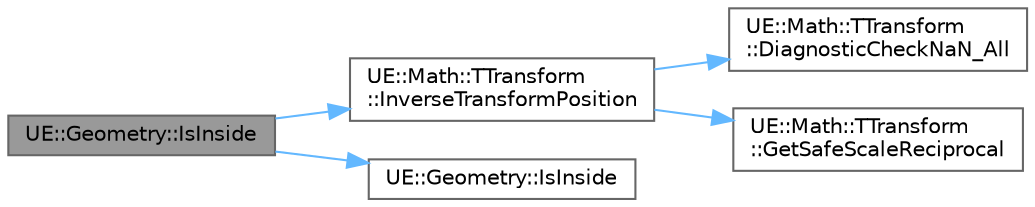 digraph "UE::Geometry::IsInside"
{
 // INTERACTIVE_SVG=YES
 // LATEX_PDF_SIZE
  bgcolor="transparent";
  edge [fontname=Helvetica,fontsize=10,labelfontname=Helvetica,labelfontsize=10];
  node [fontname=Helvetica,fontsize=10,shape=box,height=0.2,width=0.4];
  rankdir="LR";
  Node1 [id="Node000001",label="UE::Geometry::IsInside",height=0.2,width=0.4,color="gray40", fillcolor="grey60", style="filled", fontcolor="black",tooltip="Test if the axis-aligned bounding box of InnerSphere is completely inside the negative region of the ..."];
  Node1 -> Node2 [id="edge1_Node000001_Node000002",color="steelblue1",style="solid",tooltip=" "];
  Node2 [id="Node000002",label="UE::Math::TTransform\l::InverseTransformPosition",height=0.2,width=0.4,color="grey40", fillcolor="white", style="filled",URL="$d9/db6/structUE_1_1Math_1_1TTransform.html#a4cb67cafc9c6fe002eac43f9dfc198c3",tooltip="Inverts the transform and then transforms V - correctly handles scaling in this transform."];
  Node2 -> Node3 [id="edge2_Node000002_Node000003",color="steelblue1",style="solid",tooltip=" "];
  Node3 [id="Node000003",label="UE::Math::TTransform\l::DiagnosticCheckNaN_All",height=0.2,width=0.4,color="grey40", fillcolor="white", style="filled",URL="$d9/db6/structUE_1_1Math_1_1TTransform.html#aa084e7b9cf8562aa93b41f704a6de991",tooltip=" "];
  Node2 -> Node4 [id="edge3_Node000002_Node000004",color="steelblue1",style="solid",tooltip=" "];
  Node4 [id="Node000004",label="UE::Math::TTransform\l::GetSafeScaleReciprocal",height=0.2,width=0.4,color="grey40", fillcolor="white", style="filled",URL="$d9/db6/structUE_1_1Math_1_1TTransform.html#a10e2cf4be0eb2b4853360f878c4fde91",tooltip=" "];
  Node1 -> Node5 [id="edge4_Node000001_Node000005",color="steelblue1",style="solid",tooltip=" "];
  Node5 [id="Node000005",label="UE::Geometry::IsInside",height=0.2,width=0.4,color="grey40", fillcolor="white", style="filled",URL="$d9/d39/namespaceUE_1_1Geometry.html#aa6b889e26bef79c91093a165b7e55d15",tooltip=" "];
}
